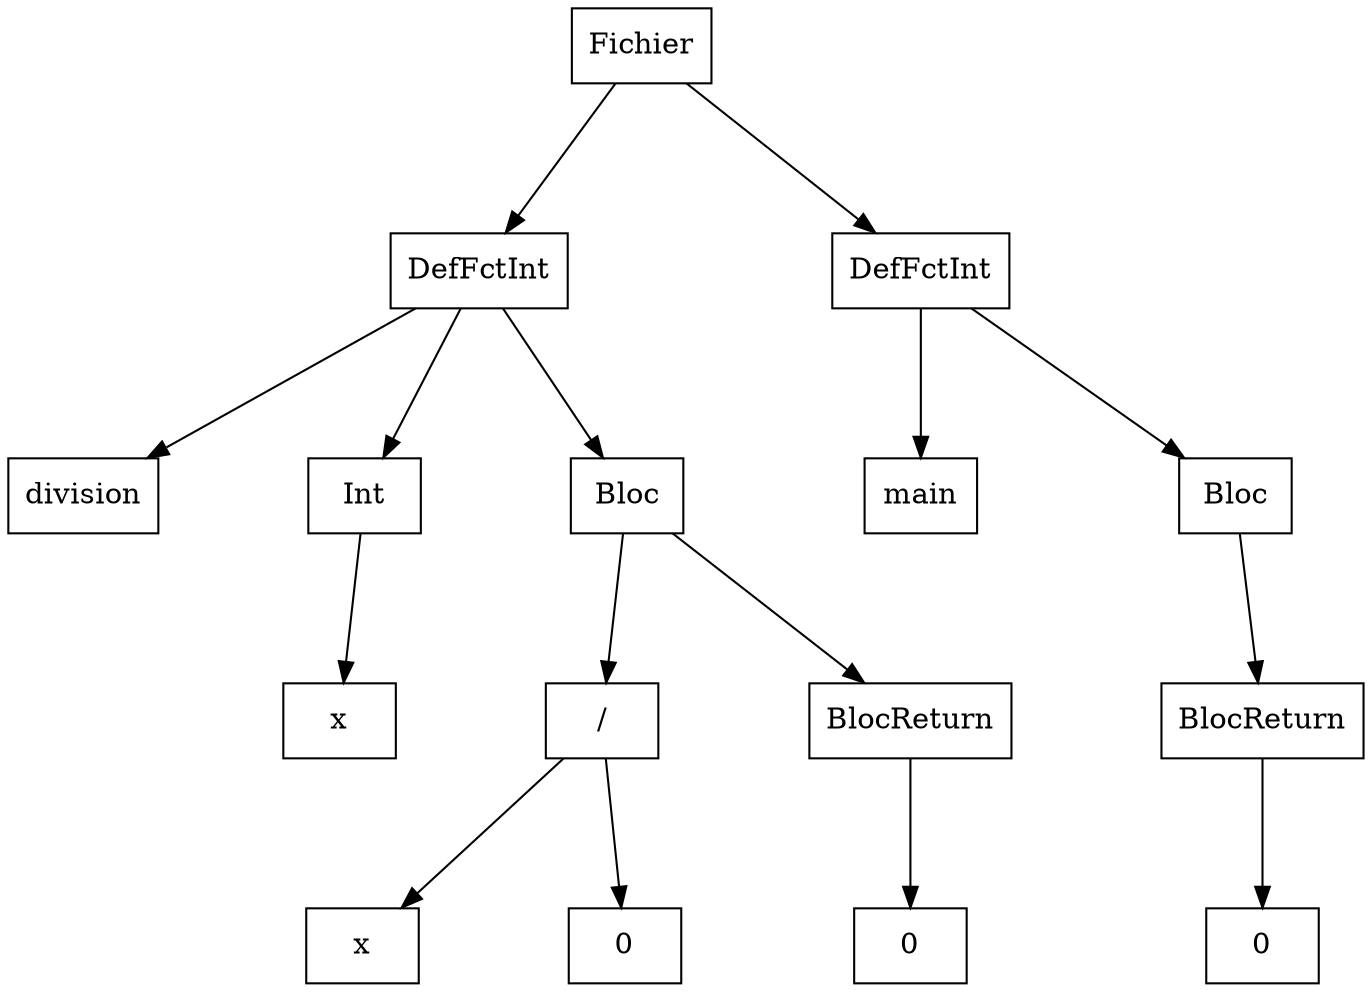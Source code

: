 digraph "ast"{

	nodesep=1;
	ranksep=1;

	N0 [label="Fichier", shape="box"];
	N1 [label="DefFctInt", shape="box"];
	N2 [label="division", shape="box"];
	N3 [label="Int", shape="box"];
	N4 [label="x", shape="box"];
	N5 [label="Bloc", shape="box"];
	N6 [label="/", shape="box"];
	N7 [label="x", shape="box"];
	N8 [label="0", shape="box"];
	N9 [label="BlocReturn", shape="box"];
	N10 [label="0", shape="box"];
	N11 [label="DefFctInt", shape="box"];
	N12 [label="main", shape="box"];
	N13 [label="Bloc", shape="box"];
	N14 [label="BlocReturn", shape="box"];
	N15 [label="0", shape="box"];

	N1 -> N2; 
	N3 -> N4; 
	N1 -> N3; 
	N6 -> N7; 
	N6 -> N8; 
	N5 -> N6; 
	N9 -> N10; 
	N5 -> N9; 
	N1 -> N5; 
	N0 -> N1; 
	N11 -> N12; 
	N14 -> N15; 
	N13 -> N14; 
	N11 -> N13; 
	N0 -> N11; 
}
